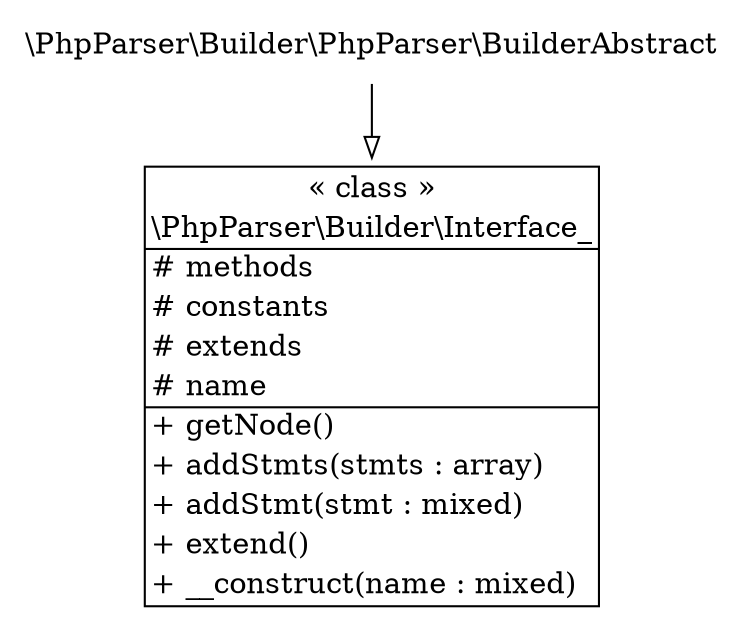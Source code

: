 digraph "Class Diagram" {
  node [shape=plaintext]
  "\\PhpParser\\Builder\\Interface_" [
    label=<
<table border="1" cellpadding="2" cellspacing="0" cellborder="0">
<tr><td align="center">&laquo; class &raquo;</td></tr>
<tr><td align="center" title="class Interface_">\\PhpParser\\Builder\\Interface_</td></tr><hr />
<tr><td align="left" title="protected methods"># methods</td></tr>
<tr><td align="left" title="protected constants"># constants</td></tr>
<tr><td align="left" title="protected extends"># extends</td></tr>
<tr><td align="left" title="protected name"># name</td></tr>
<hr />
<tr><td align="left" title="public getNode">+ getNode()</td></tr>
<tr><td align="left" title="public addStmts">+ addStmts(stmts : array)</td></tr>
<tr><td align="left" title="public addStmt">+ addStmt(stmt : mixed)</td></tr>
<tr><td align="left" title="public extend">+ extend()</td></tr>
<tr><td align="left" title="public __construct">+ __construct(name : mixed)</td></tr>
</table>
  >
  ];
"\\PhpParser\\Builder\\PhpParser\\BuilderAbstract" -> "\\PhpParser\\Builder\\Interface_" [arrowhead="empty"];

}